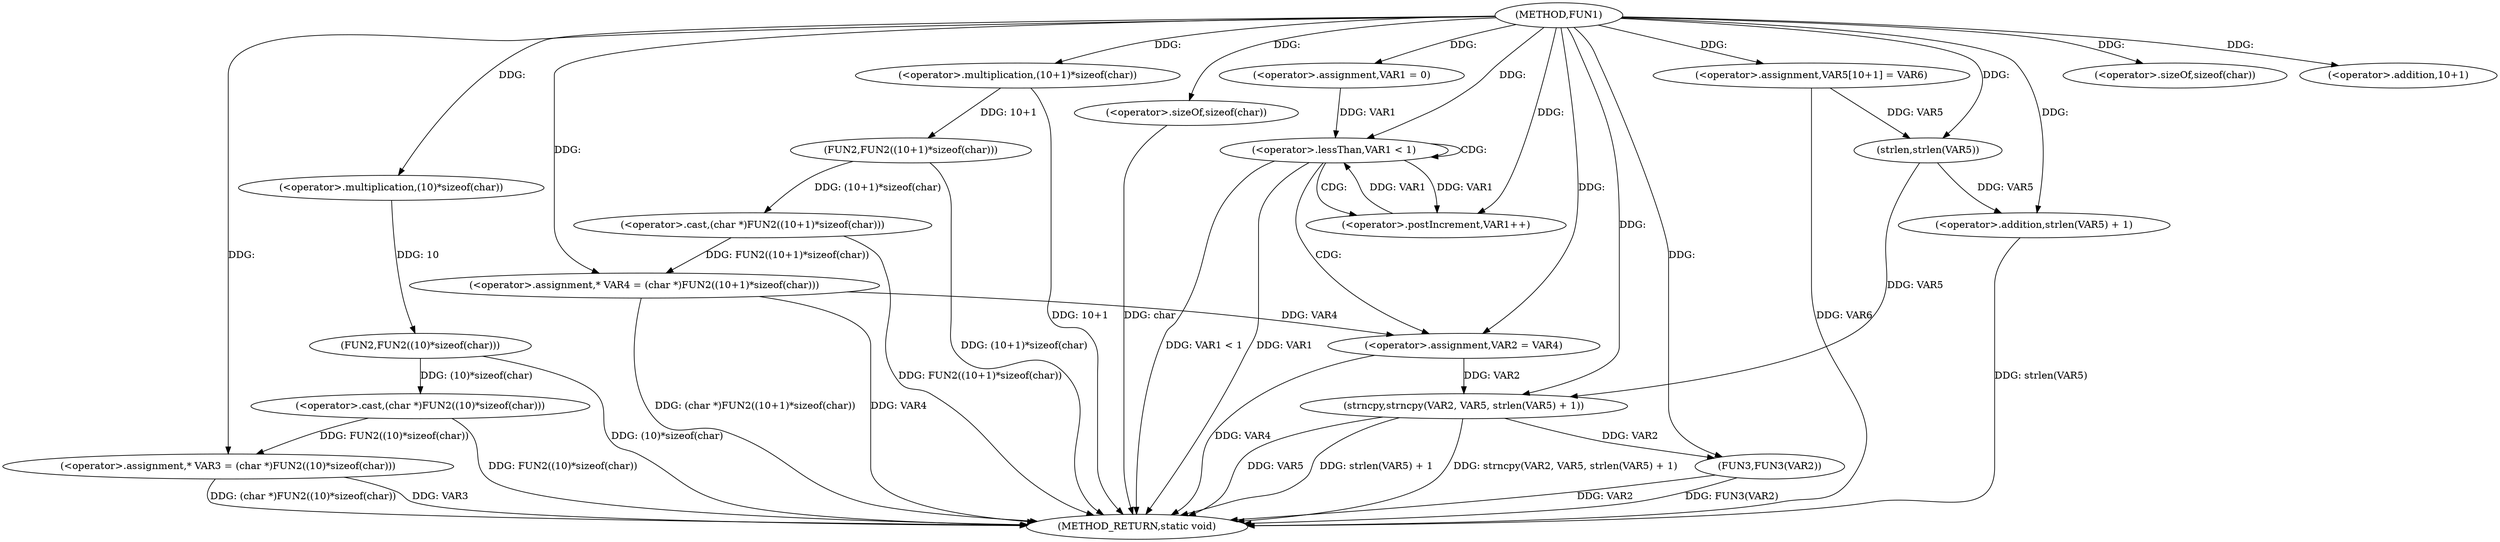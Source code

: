digraph FUN1 {  
"1000100" [label = "(METHOD,FUN1)" ]
"1000153" [label = "(METHOD_RETURN,static void)" ]
"1000105" [label = "(<operator>.assignment,* VAR3 = (char *)FUN2((10)*sizeof(char)))" ]
"1000107" [label = "(<operator>.cast,(char *)FUN2((10)*sizeof(char)))" ]
"1000109" [label = "(FUN2,FUN2((10)*sizeof(char)))" ]
"1000110" [label = "(<operator>.multiplication,(10)*sizeof(char))" ]
"1000112" [label = "(<operator>.sizeOf,sizeof(char))" ]
"1000115" [label = "(<operator>.assignment,* VAR4 = (char *)FUN2((10+1)*sizeof(char)))" ]
"1000117" [label = "(<operator>.cast,(char *)FUN2((10+1)*sizeof(char)))" ]
"1000119" [label = "(FUN2,FUN2((10+1)*sizeof(char)))" ]
"1000120" [label = "(<operator>.multiplication,(10+1)*sizeof(char))" ]
"1000121" [label = "(<operator>.addition,10+1)" ]
"1000124" [label = "(<operator>.sizeOf,sizeof(char))" ]
"1000127" [label = "(<operator>.assignment,VAR1 = 0)" ]
"1000130" [label = "(<operator>.lessThan,VAR1 < 1)" ]
"1000133" [label = "(<operator>.postIncrement,VAR1++)" ]
"1000136" [label = "(<operator>.assignment,VAR2 = VAR4)" ]
"1000141" [label = "(<operator>.assignment,VAR5[10+1] = VAR6)" ]
"1000144" [label = "(strncpy,strncpy(VAR2, VAR5, strlen(VAR5) + 1))" ]
"1000147" [label = "(<operator>.addition,strlen(VAR5) + 1)" ]
"1000148" [label = "(strlen,strlen(VAR5))" ]
"1000151" [label = "(FUN3,FUN3(VAR2))" ]
  "1000115" -> "1000153"  [ label = "DDG: (char *)FUN2((10+1)*sizeof(char))"] 
  "1000130" -> "1000153"  [ label = "DDG: VAR1 < 1"] 
  "1000124" -> "1000153"  [ label = "DDG: char"] 
  "1000151" -> "1000153"  [ label = "DDG: VAR2"] 
  "1000144" -> "1000153"  [ label = "DDG: strncpy(VAR2, VAR5, strlen(VAR5) + 1)"] 
  "1000147" -> "1000153"  [ label = "DDG: strlen(VAR5)"] 
  "1000136" -> "1000153"  [ label = "DDG: VAR4"] 
  "1000117" -> "1000153"  [ label = "DDG: FUN2((10+1)*sizeof(char))"] 
  "1000144" -> "1000153"  [ label = "DDG: VAR5"] 
  "1000105" -> "1000153"  [ label = "DDG: (char *)FUN2((10)*sizeof(char))"] 
  "1000151" -> "1000153"  [ label = "DDG: FUN3(VAR2)"] 
  "1000120" -> "1000153"  [ label = "DDG: 10+1"] 
  "1000109" -> "1000153"  [ label = "DDG: (10)*sizeof(char)"] 
  "1000119" -> "1000153"  [ label = "DDG: (10+1)*sizeof(char)"] 
  "1000141" -> "1000153"  [ label = "DDG: VAR6"] 
  "1000144" -> "1000153"  [ label = "DDG: strlen(VAR5) + 1"] 
  "1000115" -> "1000153"  [ label = "DDG: VAR4"] 
  "1000105" -> "1000153"  [ label = "DDG: VAR3"] 
  "1000107" -> "1000153"  [ label = "DDG: FUN2((10)*sizeof(char))"] 
  "1000130" -> "1000153"  [ label = "DDG: VAR1"] 
  "1000107" -> "1000105"  [ label = "DDG: FUN2((10)*sizeof(char))"] 
  "1000100" -> "1000105"  [ label = "DDG: "] 
  "1000109" -> "1000107"  [ label = "DDG: (10)*sizeof(char)"] 
  "1000110" -> "1000109"  [ label = "DDG: 10"] 
  "1000100" -> "1000110"  [ label = "DDG: "] 
  "1000100" -> "1000112"  [ label = "DDG: "] 
  "1000117" -> "1000115"  [ label = "DDG: FUN2((10+1)*sizeof(char))"] 
  "1000100" -> "1000115"  [ label = "DDG: "] 
  "1000119" -> "1000117"  [ label = "DDG: (10+1)*sizeof(char)"] 
  "1000120" -> "1000119"  [ label = "DDG: 10+1"] 
  "1000100" -> "1000120"  [ label = "DDG: "] 
  "1000100" -> "1000121"  [ label = "DDG: "] 
  "1000100" -> "1000124"  [ label = "DDG: "] 
  "1000100" -> "1000127"  [ label = "DDG: "] 
  "1000133" -> "1000130"  [ label = "DDG: VAR1"] 
  "1000127" -> "1000130"  [ label = "DDG: VAR1"] 
  "1000100" -> "1000130"  [ label = "DDG: "] 
  "1000130" -> "1000133"  [ label = "DDG: VAR1"] 
  "1000100" -> "1000133"  [ label = "DDG: "] 
  "1000115" -> "1000136"  [ label = "DDG: VAR4"] 
  "1000100" -> "1000136"  [ label = "DDG: "] 
  "1000100" -> "1000141"  [ label = "DDG: "] 
  "1000136" -> "1000144"  [ label = "DDG: VAR2"] 
  "1000100" -> "1000144"  [ label = "DDG: "] 
  "1000148" -> "1000144"  [ label = "DDG: VAR5"] 
  "1000148" -> "1000147"  [ label = "DDG: VAR5"] 
  "1000141" -> "1000148"  [ label = "DDG: VAR5"] 
  "1000100" -> "1000148"  [ label = "DDG: "] 
  "1000100" -> "1000147"  [ label = "DDG: "] 
  "1000144" -> "1000151"  [ label = "DDG: VAR2"] 
  "1000100" -> "1000151"  [ label = "DDG: "] 
  "1000130" -> "1000133"  [ label = "CDG: "] 
  "1000130" -> "1000136"  [ label = "CDG: "] 
  "1000130" -> "1000130"  [ label = "CDG: "] 
}
